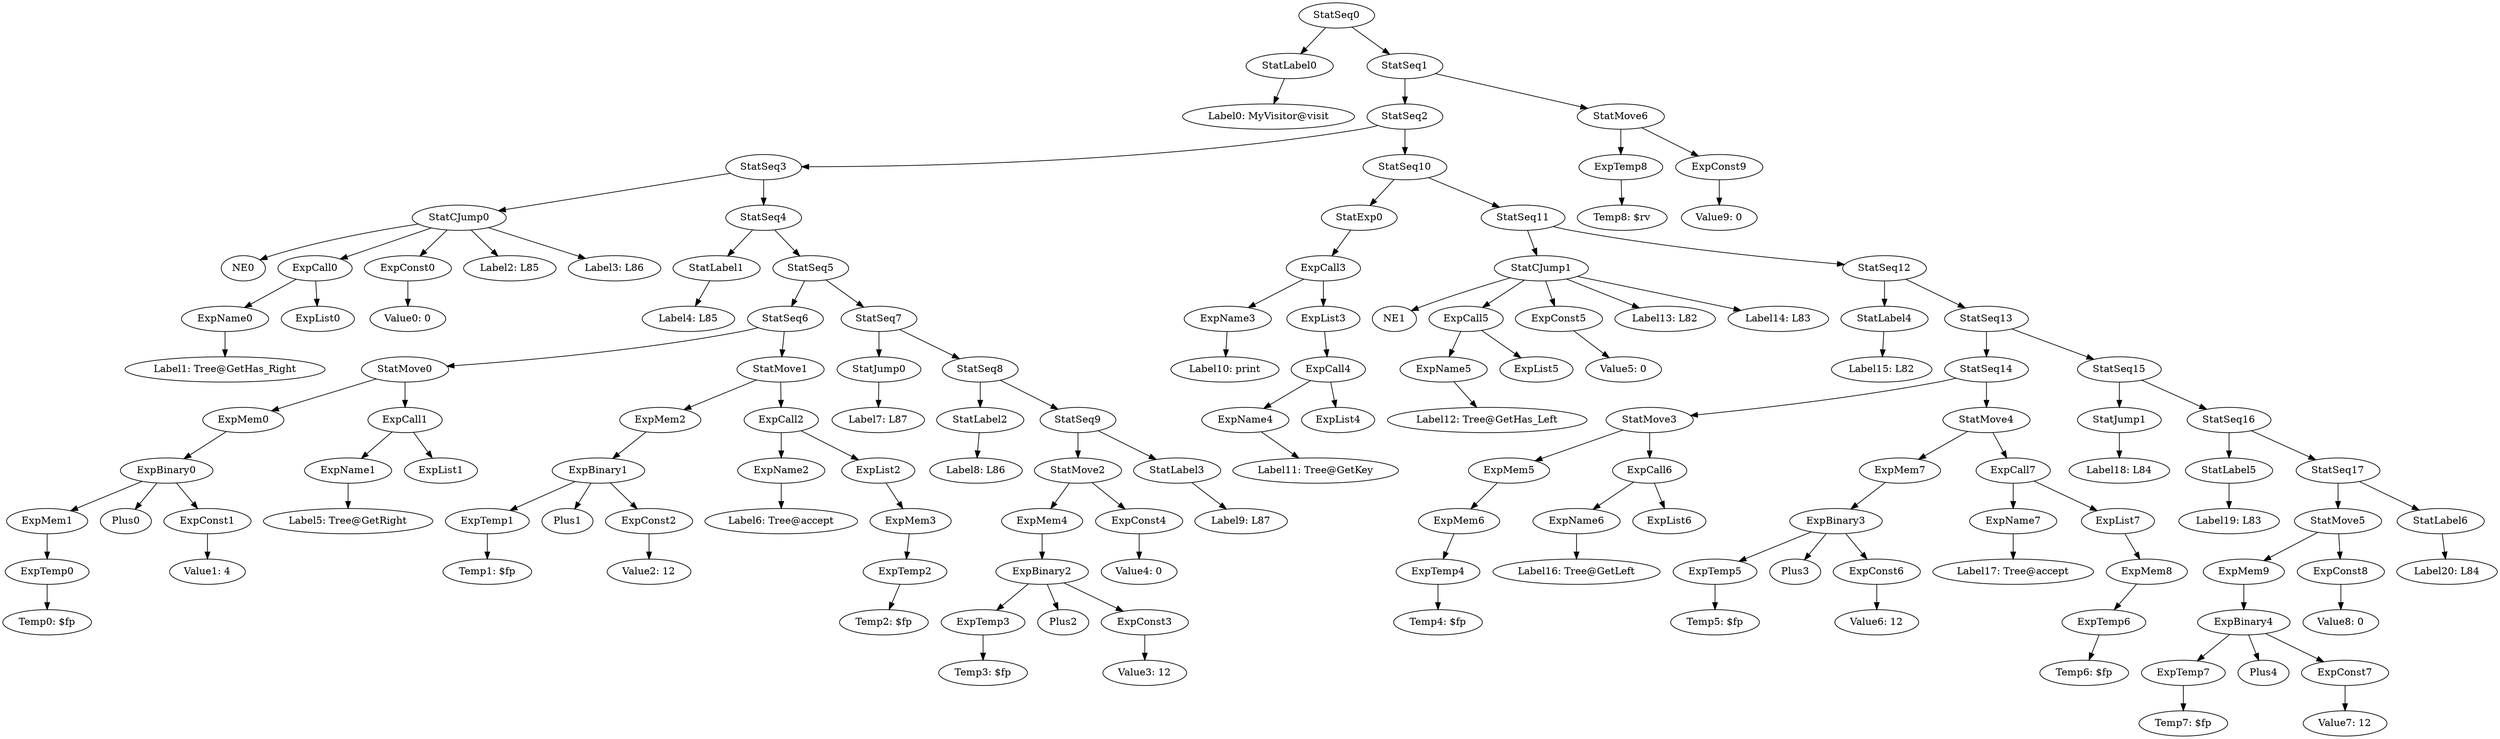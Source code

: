 digraph {
	ordering = out;
	ExpTemp8 -> "Temp8: $rv";
	ExpConst7 -> "Value7: 12";
	StatSeq16 -> StatLabel5;
	StatSeq16 -> StatSeq17;
	StatJump1 -> "Label18: L84";
	ExpList7 -> ExpMem8;
	StatSeq1 -> StatSeq2;
	StatSeq1 -> StatMove6;
	ExpMem8 -> ExpTemp6;
	StatMove6 -> ExpTemp8;
	StatMove6 -> ExpConst9;
	ExpTemp6 -> "Temp6: $fp";
	ExpCall7 -> ExpName7;
	ExpCall7 -> ExpList7;
	StatMove4 -> ExpMem7;
	StatMove4 -> ExpCall7;
	StatLabel5 -> "Label19: L83";
	ExpTemp5 -> "Temp5: $fp";
	ExpCall6 -> ExpName6;
	ExpCall6 -> ExpList6;
	ExpName6 -> "Label16: Tree@GetLeft";
	StatMove3 -> ExpMem5;
	StatMove3 -> ExpCall6;
	ExpMem6 -> ExpTemp4;
	ExpTemp4 -> "Temp4: $fp";
	StatSeq12 -> StatLabel4;
	StatSeq12 -> StatSeq13;
	ExpConst9 -> "Value9: 0";
	StatSeq11 -> StatCJump1;
	StatSeq11 -> StatSeq12;
	StatMove5 -> ExpMem9;
	StatMove5 -> ExpConst8;
	ExpConst5 -> "Value5: 0";
	ExpCall5 -> ExpName5;
	ExpCall5 -> ExpList5;
	StatCJump1 -> NE1;
	StatCJump1 -> ExpCall5;
	StatCJump1 -> ExpConst5;
	StatCJump1 -> "Label13: L82";
	StatCJump1 -> "Label14: L83";
	ExpList3 -> ExpCall4;
	ExpBinary3 -> ExpTemp5;
	ExpBinary3 -> Plus3;
	ExpBinary3 -> ExpConst6;
	ExpConst2 -> "Value2: 12";
	ExpCall2 -> ExpName2;
	ExpCall2 -> ExpList2;
	ExpTemp1 -> "Temp1: $fp";
	StatExp0 -> ExpCall3;
	StatSeq0 -> StatLabel0;
	StatSeq0 -> StatSeq1;
	ExpCall3 -> ExpName3;
	ExpCall3 -> ExpList3;
	ExpBinary1 -> ExpTemp1;
	ExpBinary1 -> Plus1;
	ExpBinary1 -> ExpConst2;
	ExpMem0 -> ExpBinary0;
	ExpBinary0 -> ExpMem1;
	ExpBinary0 -> Plus0;
	ExpBinary0 -> ExpConst1;
	ExpName4 -> "Label11: Tree@GetKey";
	ExpMem4 -> ExpBinary2;
	ExpName5 -> "Label12: Tree@GetHas_Left";
	ExpName0 -> "Label1: Tree@GetHas_Right";
	StatCJump0 -> NE0;
	StatCJump0 -> ExpCall0;
	StatCJump0 -> ExpConst0;
	StatCJump0 -> "Label2: L85";
	StatCJump0 -> "Label3: L86";
	StatSeq13 -> StatSeq14;
	StatSeq13 -> StatSeq15;
	StatMove1 -> ExpMem2;
	StatMove1 -> ExpCall2;
	StatSeq17 -> StatMove5;
	StatSeq17 -> StatLabel6;
	StatLabel4 -> "Label15: L82";
	StatSeq5 -> StatSeq6;
	StatSeq5 -> StatSeq7;
	ExpName2 -> "Label6: Tree@accept";
	StatSeq7 -> StatJump0;
	StatSeq7 -> StatSeq8;
	ExpMem9 -> ExpBinary4;
	ExpConst6 -> "Value6: 12";
	ExpMem1 -> ExpTemp0;
	ExpBinary4 -> ExpTemp7;
	ExpBinary4 -> Plus4;
	ExpBinary4 -> ExpConst7;
	ExpConst0 -> "Value0: 0";
	StatSeq4 -> StatLabel1;
	StatSeq4 -> StatSeq5;
	StatLabel1 -> "Label4: L85";
	ExpMem2 -> ExpBinary1;
	ExpCall1 -> ExpName1;
	ExpCall1 -> ExpList1;
	StatJump0 -> "Label7: L87";
	ExpCall0 -> ExpName0;
	ExpCall0 -> ExpList0;
	StatSeq9 -> StatMove2;
	StatSeq9 -> StatLabel3;
	StatSeq6 -> StatMove0;
	StatSeq6 -> StatMove1;
	StatSeq8 -> StatLabel2;
	StatSeq8 -> StatSeq9;
	ExpTemp3 -> "Temp3: $fp";
	StatMove0 -> ExpMem0;
	StatMove0 -> ExpCall1;
	StatSeq15 -> StatJump1;
	StatSeq15 -> StatSeq16;
	ExpMem7 -> ExpBinary3;
	StatSeq3 -> StatCJump0;
	StatSeq3 -> StatSeq4;
	StatSeq14 -> StatMove3;
	StatSeq14 -> StatMove4;
	StatSeq10 -> StatExp0;
	StatSeq10 -> StatSeq11;
	ExpName1 -> "Label5: Tree@GetRight";
	ExpConst1 -> "Value1: 4";
	ExpTemp7 -> "Temp7: $fp";
	ExpTemp0 -> "Temp0: $fp";
	ExpTemp2 -> "Temp2: $fp";
	ExpMem3 -> ExpTemp2;
	ExpList2 -> ExpMem3;
	ExpMem5 -> ExpMem6;
	StatLabel0 -> "Label0: MyVisitor@visit";
	ExpBinary2 -> ExpTemp3;
	ExpBinary2 -> Plus2;
	ExpBinary2 -> ExpConst3;
	StatLabel6 -> "Label20: L84";
	ExpConst3 -> "Value3: 12";
	StatMove2 -> ExpMem4;
	StatMove2 -> ExpConst4;
	ExpName7 -> "Label17: Tree@accept";
	StatLabel2 -> "Label8: L86";
	ExpCall4 -> ExpName4;
	ExpCall4 -> ExpList4;
	ExpConst8 -> "Value8: 0";
	ExpConst4 -> "Value4: 0";
	StatLabel3 -> "Label9: L87";
	StatSeq2 -> StatSeq3;
	StatSeq2 -> StatSeq10;
	ExpName3 -> "Label10: print";
}

